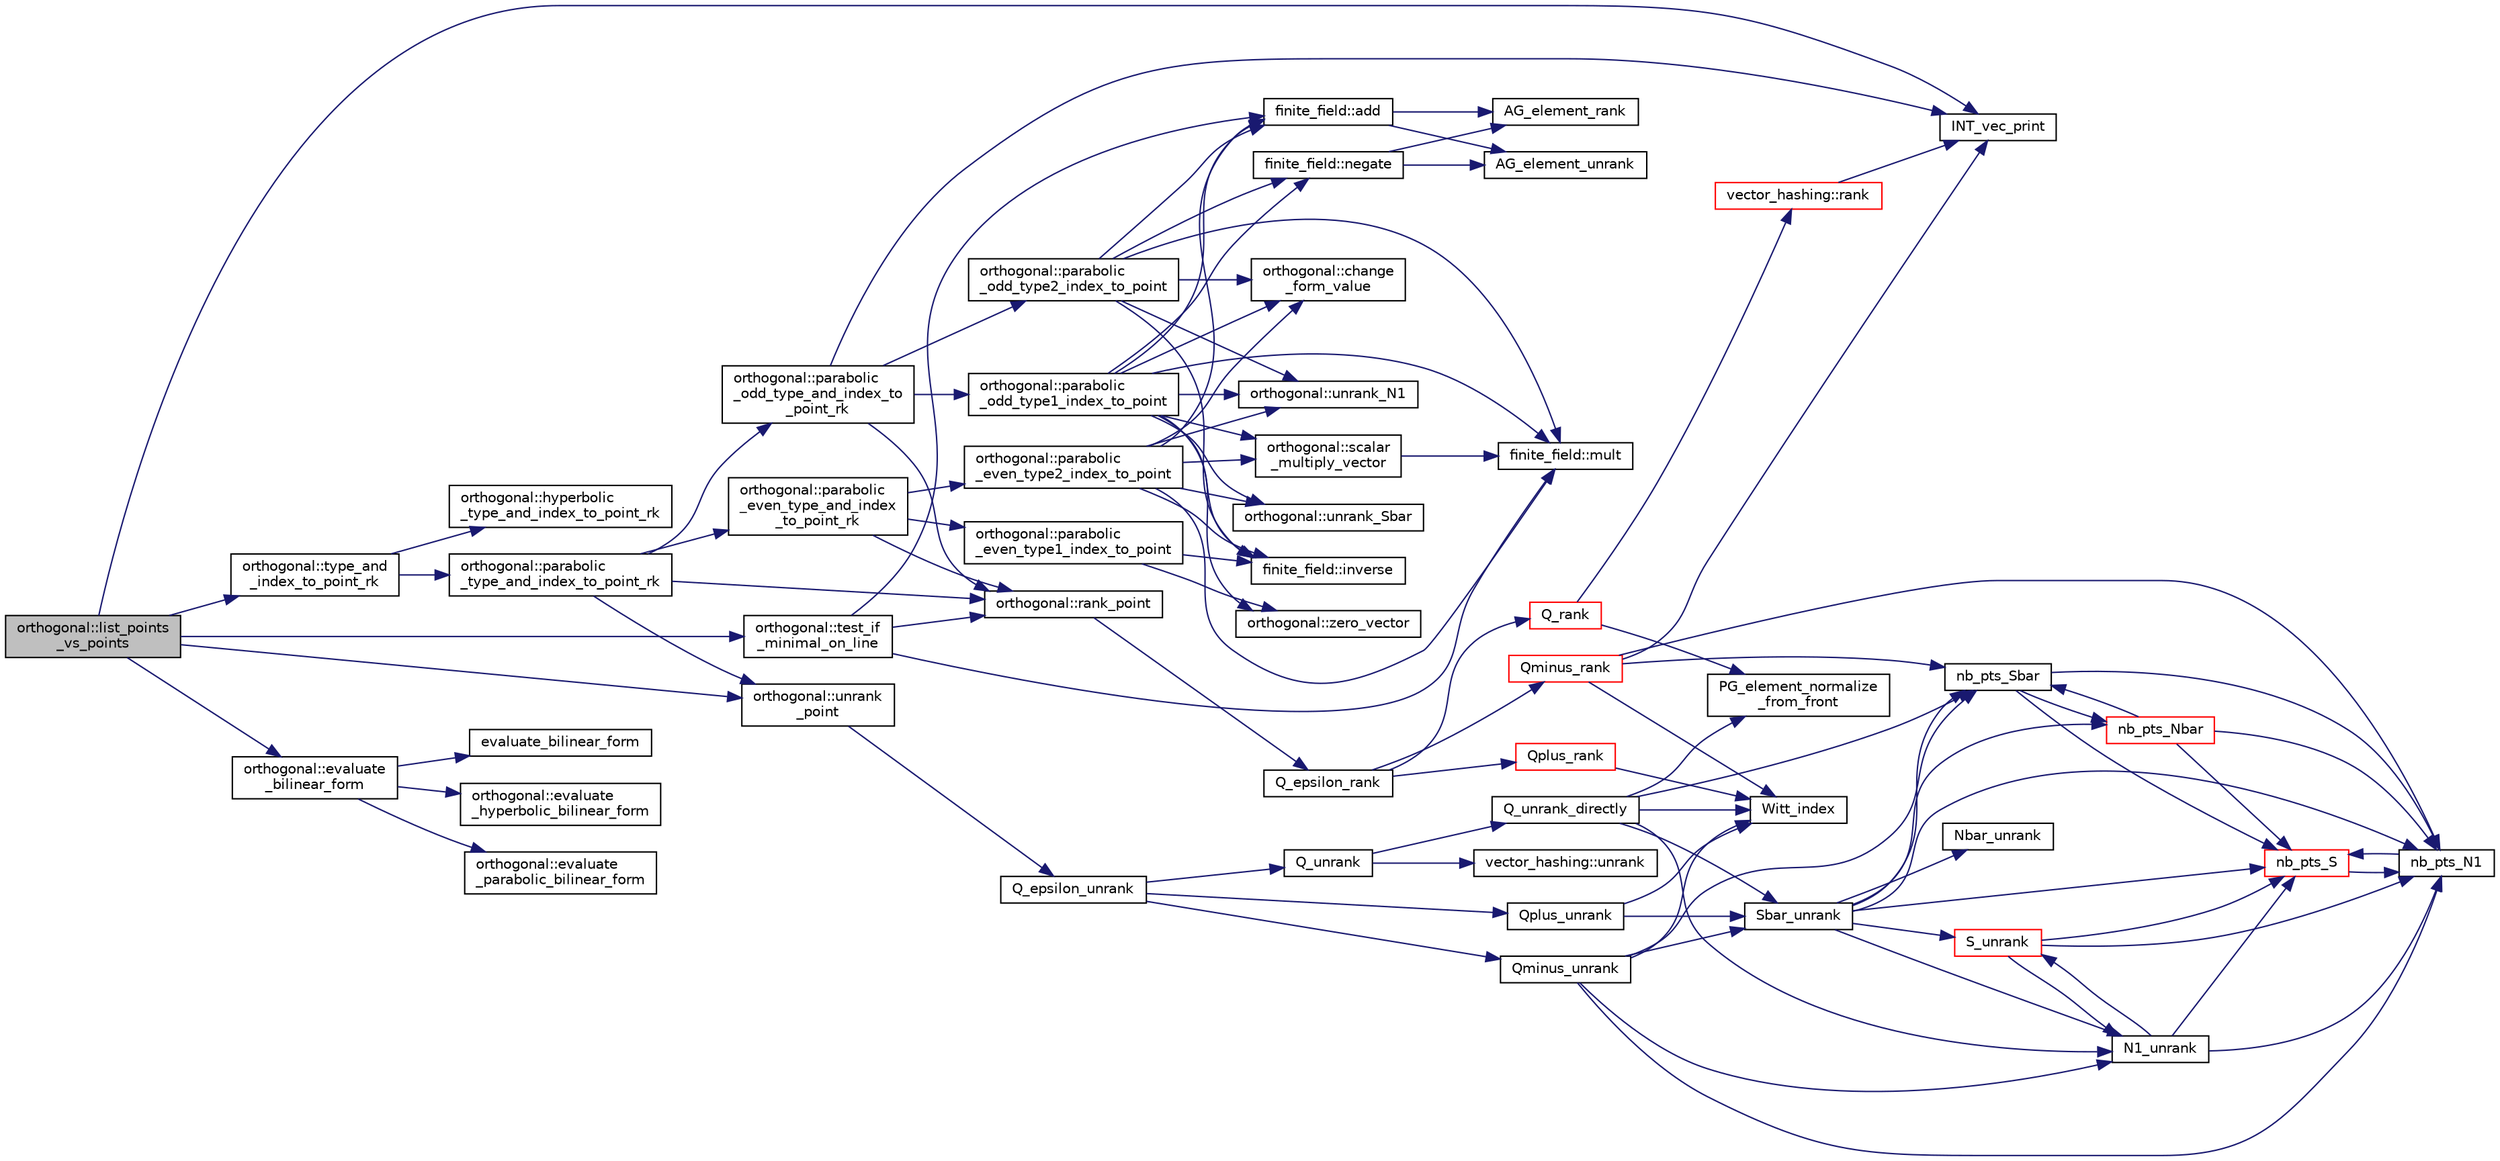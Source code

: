 digraph "orthogonal::list_points_vs_points"
{
  edge [fontname="Helvetica",fontsize="10",labelfontname="Helvetica",labelfontsize="10"];
  node [fontname="Helvetica",fontsize="10",shape=record];
  rankdir="LR";
  Node11740 [label="orthogonal::list_points\l_vs_points",height=0.2,width=0.4,color="black", fillcolor="grey75", style="filled", fontcolor="black"];
  Node11740 -> Node11741 [color="midnightblue",fontsize="10",style="solid",fontname="Helvetica"];
  Node11741 [label="orthogonal::type_and\l_index_to_point_rk",height=0.2,width=0.4,color="black", fillcolor="white", style="filled",URL="$d7/daa/classorthogonal.html#a319ef460cdfe3247d336c3fb482901eb"];
  Node11741 -> Node11742 [color="midnightblue",fontsize="10",style="solid",fontname="Helvetica"];
  Node11742 [label="orthogonal::hyperbolic\l_type_and_index_to_point_rk",height=0.2,width=0.4,color="black", fillcolor="white", style="filled",URL="$d7/daa/classorthogonal.html#af31cd843ff2e6eb4fe1ba9c49e62d1b8"];
  Node11741 -> Node11743 [color="midnightblue",fontsize="10",style="solid",fontname="Helvetica"];
  Node11743 [label="orthogonal::parabolic\l_type_and_index_to_point_rk",height=0.2,width=0.4,color="black", fillcolor="white", style="filled",URL="$d7/daa/classorthogonal.html#a67c316cf01b382762e6ac372f522d106"];
  Node11743 -> Node11744 [color="midnightblue",fontsize="10",style="solid",fontname="Helvetica"];
  Node11744 [label="orthogonal::unrank\l_point",height=0.2,width=0.4,color="black", fillcolor="white", style="filled",URL="$d7/daa/classorthogonal.html#ab655117100f7c66c19817b84ac5ac0a0"];
  Node11744 -> Node11745 [color="midnightblue",fontsize="10",style="solid",fontname="Helvetica"];
  Node11745 [label="Q_epsilon_unrank",height=0.2,width=0.4,color="black", fillcolor="white", style="filled",URL="$d4/d67/geometry_8h.html#af162c4d30d4a6528299e37551c353e7b"];
  Node11745 -> Node11746 [color="midnightblue",fontsize="10",style="solid",fontname="Helvetica"];
  Node11746 [label="Q_unrank",height=0.2,width=0.4,color="black", fillcolor="white", style="filled",URL="$db/da0/lib_2foundations_2geometry_2orthogonal__points_8_c.html#a6d02923d5b54ef796934e753e6f5b65b"];
  Node11746 -> Node11747 [color="midnightblue",fontsize="10",style="solid",fontname="Helvetica"];
  Node11747 [label="vector_hashing::unrank",height=0.2,width=0.4,color="black", fillcolor="white", style="filled",URL="$d8/daa/classvector__hashing.html#abbebd3a96a6d27a34b9b49af99e2ed3d"];
  Node11746 -> Node11748 [color="midnightblue",fontsize="10",style="solid",fontname="Helvetica"];
  Node11748 [label="Q_unrank_directly",height=0.2,width=0.4,color="black", fillcolor="white", style="filled",URL="$db/da0/lib_2foundations_2geometry_2orthogonal__points_8_c.html#a105e7e72249e78fcf0785c69099d90ce"];
  Node11748 -> Node11749 [color="midnightblue",fontsize="10",style="solid",fontname="Helvetica"];
  Node11749 [label="Witt_index",height=0.2,width=0.4,color="black", fillcolor="white", style="filled",URL="$db/da0/lib_2foundations_2geometry_2orthogonal__points_8_c.html#ab3483ecb9859a6758f82b5327da50534"];
  Node11748 -> Node11750 [color="midnightblue",fontsize="10",style="solid",fontname="Helvetica"];
  Node11750 [label="nb_pts_Sbar",height=0.2,width=0.4,color="black", fillcolor="white", style="filled",URL="$db/da0/lib_2foundations_2geometry_2orthogonal__points_8_c.html#a986dda26505c9934c771578b084f67cc"];
  Node11750 -> Node11751 [color="midnightblue",fontsize="10",style="solid",fontname="Helvetica"];
  Node11751 [label="nb_pts_S",height=0.2,width=0.4,color="red", fillcolor="white", style="filled",URL="$db/da0/lib_2foundations_2geometry_2orthogonal__points_8_c.html#a9bc3dec6e722644d182738102c3e04f3"];
  Node11751 -> Node11753 [color="midnightblue",fontsize="10",style="solid",fontname="Helvetica"];
  Node11753 [label="nb_pts_N1",height=0.2,width=0.4,color="black", fillcolor="white", style="filled",URL="$db/da0/lib_2foundations_2geometry_2orthogonal__points_8_c.html#ae0f2e1c76523db67b4ec9629ccc35bc6"];
  Node11753 -> Node11751 [color="midnightblue",fontsize="10",style="solid",fontname="Helvetica"];
  Node11750 -> Node11754 [color="midnightblue",fontsize="10",style="solid",fontname="Helvetica"];
  Node11754 [label="nb_pts_Nbar",height=0.2,width=0.4,color="red", fillcolor="white", style="filled",URL="$db/da0/lib_2foundations_2geometry_2orthogonal__points_8_c.html#a51b4684a176c6841fd3cd6c34c684c2c"];
  Node11754 -> Node11750 [color="midnightblue",fontsize="10",style="solid",fontname="Helvetica"];
  Node11754 -> Node11751 [color="midnightblue",fontsize="10",style="solid",fontname="Helvetica"];
  Node11754 -> Node11753 [color="midnightblue",fontsize="10",style="solid",fontname="Helvetica"];
  Node11750 -> Node11753 [color="midnightblue",fontsize="10",style="solid",fontname="Helvetica"];
  Node11748 -> Node11755 [color="midnightblue",fontsize="10",style="solid",fontname="Helvetica"];
  Node11755 [label="Sbar_unrank",height=0.2,width=0.4,color="black", fillcolor="white", style="filled",URL="$db/da0/lib_2foundations_2geometry_2orthogonal__points_8_c.html#a65d9b9ccfff12dd92f4f4e8360701c98"];
  Node11755 -> Node11750 [color="midnightblue",fontsize="10",style="solid",fontname="Helvetica"];
  Node11755 -> Node11751 [color="midnightblue",fontsize="10",style="solid",fontname="Helvetica"];
  Node11755 -> Node11756 [color="midnightblue",fontsize="10",style="solid",fontname="Helvetica"];
  Node11756 [label="S_unrank",height=0.2,width=0.4,color="red", fillcolor="white", style="filled",URL="$db/da0/lib_2foundations_2geometry_2orthogonal__points_8_c.html#a18964a35af25f1b4a85f4eaeb1543d92"];
  Node11756 -> Node11751 [color="midnightblue",fontsize="10",style="solid",fontname="Helvetica"];
  Node11756 -> Node11753 [color="midnightblue",fontsize="10",style="solid",fontname="Helvetica"];
  Node11756 -> Node11758 [color="midnightblue",fontsize="10",style="solid",fontname="Helvetica"];
  Node11758 [label="N1_unrank",height=0.2,width=0.4,color="black", fillcolor="white", style="filled",URL="$db/da0/lib_2foundations_2geometry_2orthogonal__points_8_c.html#aa9427e27f7f207c1baff3a34cc5d78cf"];
  Node11758 -> Node11751 [color="midnightblue",fontsize="10",style="solid",fontname="Helvetica"];
  Node11758 -> Node11753 [color="midnightblue",fontsize="10",style="solid",fontname="Helvetica"];
  Node11758 -> Node11756 [color="midnightblue",fontsize="10",style="solid",fontname="Helvetica"];
  Node11755 -> Node11754 [color="midnightblue",fontsize="10",style="solid",fontname="Helvetica"];
  Node11755 -> Node11753 [color="midnightblue",fontsize="10",style="solid",fontname="Helvetica"];
  Node11755 -> Node11762 [color="midnightblue",fontsize="10",style="solid",fontname="Helvetica"];
  Node11762 [label="Nbar_unrank",height=0.2,width=0.4,color="black", fillcolor="white", style="filled",URL="$db/da0/lib_2foundations_2geometry_2orthogonal__points_8_c.html#ad641d8fb061c898a2c18266e263fb278"];
  Node11755 -> Node11758 [color="midnightblue",fontsize="10",style="solid",fontname="Helvetica"];
  Node11748 -> Node11763 [color="midnightblue",fontsize="10",style="solid",fontname="Helvetica"];
  Node11763 [label="PG_element_normalize\l_from_front",height=0.2,width=0.4,color="black", fillcolor="white", style="filled",URL="$d4/d67/geometry_8h.html#af675caf5f9975573455c8d93cb56bf95"];
  Node11748 -> Node11758 [color="midnightblue",fontsize="10",style="solid",fontname="Helvetica"];
  Node11745 -> Node11764 [color="midnightblue",fontsize="10",style="solid",fontname="Helvetica"];
  Node11764 [label="Qplus_unrank",height=0.2,width=0.4,color="black", fillcolor="white", style="filled",URL="$db/da0/lib_2foundations_2geometry_2orthogonal__points_8_c.html#ad50512edd586919700e033744b4a03c8"];
  Node11764 -> Node11749 [color="midnightblue",fontsize="10",style="solid",fontname="Helvetica"];
  Node11764 -> Node11755 [color="midnightblue",fontsize="10",style="solid",fontname="Helvetica"];
  Node11745 -> Node11765 [color="midnightblue",fontsize="10",style="solid",fontname="Helvetica"];
  Node11765 [label="Qminus_unrank",height=0.2,width=0.4,color="black", fillcolor="white", style="filled",URL="$db/da0/lib_2foundations_2geometry_2orthogonal__points_8_c.html#ac2dd18f435ab479095b836a483c12c7d"];
  Node11765 -> Node11749 [color="midnightblue",fontsize="10",style="solid",fontname="Helvetica"];
  Node11765 -> Node11750 [color="midnightblue",fontsize="10",style="solid",fontname="Helvetica"];
  Node11765 -> Node11755 [color="midnightblue",fontsize="10",style="solid",fontname="Helvetica"];
  Node11765 -> Node11753 [color="midnightblue",fontsize="10",style="solid",fontname="Helvetica"];
  Node11765 -> Node11758 [color="midnightblue",fontsize="10",style="solid",fontname="Helvetica"];
  Node11743 -> Node11766 [color="midnightblue",fontsize="10",style="solid",fontname="Helvetica"];
  Node11766 [label="orthogonal::rank_point",height=0.2,width=0.4,color="black", fillcolor="white", style="filled",URL="$d7/daa/classorthogonal.html#adb4f1528590a804b3c011a68c9ebf655"];
  Node11766 -> Node11767 [color="midnightblue",fontsize="10",style="solid",fontname="Helvetica"];
  Node11767 [label="Q_epsilon_rank",height=0.2,width=0.4,color="black", fillcolor="white", style="filled",URL="$d4/d67/geometry_8h.html#a0949e1151174e2988aa697cb31942e97"];
  Node11767 -> Node11768 [color="midnightblue",fontsize="10",style="solid",fontname="Helvetica"];
  Node11768 [label="Q_rank",height=0.2,width=0.4,color="red", fillcolor="white", style="filled",URL="$db/da0/lib_2foundations_2geometry_2orthogonal__points_8_c.html#ad2671f4db3224df1e22494b9d946375e"];
  Node11768 -> Node11763 [color="midnightblue",fontsize="10",style="solid",fontname="Helvetica"];
  Node11768 -> Node11769 [color="midnightblue",fontsize="10",style="solid",fontname="Helvetica"];
  Node11769 [label="vector_hashing::rank",height=0.2,width=0.4,color="red", fillcolor="white", style="filled",URL="$d8/daa/classvector__hashing.html#a4879796cc2ade5fcef891747909ec710"];
  Node11769 -> Node11774 [color="midnightblue",fontsize="10",style="solid",fontname="Helvetica"];
  Node11774 [label="INT_vec_print",height=0.2,width=0.4,color="black", fillcolor="white", style="filled",URL="$df/dbf/sajeeb_8_c.html#a79a5901af0b47dd0d694109543c027fe"];
  Node11767 -> Node11784 [color="midnightblue",fontsize="10",style="solid",fontname="Helvetica"];
  Node11784 [label="Qplus_rank",height=0.2,width=0.4,color="red", fillcolor="white", style="filled",URL="$db/da0/lib_2foundations_2geometry_2orthogonal__points_8_c.html#aaa1be357d007a845ce2866169d63afb7"];
  Node11784 -> Node11749 [color="midnightblue",fontsize="10",style="solid",fontname="Helvetica"];
  Node11767 -> Node11785 [color="midnightblue",fontsize="10",style="solid",fontname="Helvetica"];
  Node11785 [label="Qminus_rank",height=0.2,width=0.4,color="red", fillcolor="white", style="filled",URL="$db/da0/lib_2foundations_2geometry_2orthogonal__points_8_c.html#aec3e3dad3c2c12fa081edab0af2cb91a"];
  Node11785 -> Node11749 [color="midnightblue",fontsize="10",style="solid",fontname="Helvetica"];
  Node11785 -> Node11774 [color="midnightblue",fontsize="10",style="solid",fontname="Helvetica"];
  Node11785 -> Node11750 [color="midnightblue",fontsize="10",style="solid",fontname="Helvetica"];
  Node11785 -> Node11753 [color="midnightblue",fontsize="10",style="solid",fontname="Helvetica"];
  Node11743 -> Node11787 [color="midnightblue",fontsize="10",style="solid",fontname="Helvetica"];
  Node11787 [label="orthogonal::parabolic\l_even_type_and_index\l_to_point_rk",height=0.2,width=0.4,color="black", fillcolor="white", style="filled",URL="$d7/daa/classorthogonal.html#af43894039e8c5a8039f52b93dfa3ff77"];
  Node11787 -> Node11788 [color="midnightblue",fontsize="10",style="solid",fontname="Helvetica"];
  Node11788 [label="orthogonal::parabolic\l_even_type1_index_to_point",height=0.2,width=0.4,color="black", fillcolor="white", style="filled",URL="$d7/daa/classorthogonal.html#a6646754b896f772146faceaa4100403f"];
  Node11788 -> Node11789 [color="midnightblue",fontsize="10",style="solid",fontname="Helvetica"];
  Node11789 [label="orthogonal::zero_vector",height=0.2,width=0.4,color="black", fillcolor="white", style="filled",URL="$d7/daa/classorthogonal.html#ac549a3cc712c2e811ae33820f0ccd59a"];
  Node11788 -> Node11790 [color="midnightblue",fontsize="10",style="solid",fontname="Helvetica"];
  Node11790 [label="finite_field::inverse",height=0.2,width=0.4,color="black", fillcolor="white", style="filled",URL="$df/d5a/classfinite__field.html#a69f2a12c01e70b7ce2d115c5221c9cdd"];
  Node11787 -> Node11766 [color="midnightblue",fontsize="10",style="solid",fontname="Helvetica"];
  Node11787 -> Node11791 [color="midnightblue",fontsize="10",style="solid",fontname="Helvetica"];
  Node11791 [label="orthogonal::parabolic\l_even_type2_index_to_point",height=0.2,width=0.4,color="black", fillcolor="white", style="filled",URL="$d7/daa/classorthogonal.html#ac00a073ffe018536d0b07841b405533a"];
  Node11791 -> Node11792 [color="midnightblue",fontsize="10",style="solid",fontname="Helvetica"];
  Node11792 [label="orthogonal::unrank_N1",height=0.2,width=0.4,color="black", fillcolor="white", style="filled",URL="$d7/daa/classorthogonal.html#ac39ac9cea140f569c2b78ad01310b4b6"];
  Node11791 -> Node11793 [color="midnightblue",fontsize="10",style="solid",fontname="Helvetica"];
  Node11793 [label="orthogonal::change\l_form_value",height=0.2,width=0.4,color="black", fillcolor="white", style="filled",URL="$d7/daa/classorthogonal.html#a981c26d4b73e152cd884f0b969a581bf"];
  Node11791 -> Node11794 [color="midnightblue",fontsize="10",style="solid",fontname="Helvetica"];
  Node11794 [label="orthogonal::unrank_Sbar",height=0.2,width=0.4,color="black", fillcolor="white", style="filled",URL="$d7/daa/classorthogonal.html#af5dc4e991f79be6bfdce4325648e037a"];
  Node11791 -> Node11795 [color="midnightblue",fontsize="10",style="solid",fontname="Helvetica"];
  Node11795 [label="orthogonal::scalar\l_multiply_vector",height=0.2,width=0.4,color="black", fillcolor="white", style="filled",URL="$d7/daa/classorthogonal.html#aa09d1376cd2f6bd9a3dbc05d2e300345"];
  Node11795 -> Node11796 [color="midnightblue",fontsize="10",style="solid",fontname="Helvetica"];
  Node11796 [label="finite_field::mult",height=0.2,width=0.4,color="black", fillcolor="white", style="filled",URL="$df/d5a/classfinite__field.html#a24fb5917aa6d4d656fd855b7f44a13b0"];
  Node11791 -> Node11790 [color="midnightblue",fontsize="10",style="solid",fontname="Helvetica"];
  Node11791 -> Node11796 [color="midnightblue",fontsize="10",style="solid",fontname="Helvetica"];
  Node11791 -> Node11797 [color="midnightblue",fontsize="10",style="solid",fontname="Helvetica"];
  Node11797 [label="finite_field::add",height=0.2,width=0.4,color="black", fillcolor="white", style="filled",URL="$df/d5a/classfinite__field.html#a8f12328a27500f3c7be0c849ebbc9d14"];
  Node11797 -> Node11798 [color="midnightblue",fontsize="10",style="solid",fontname="Helvetica"];
  Node11798 [label="AG_element_unrank",height=0.2,width=0.4,color="black", fillcolor="white", style="filled",URL="$d4/d67/geometry_8h.html#a4a33b86c87b2879b97cfa1327abe2885"];
  Node11797 -> Node11799 [color="midnightblue",fontsize="10",style="solid",fontname="Helvetica"];
  Node11799 [label="AG_element_rank",height=0.2,width=0.4,color="black", fillcolor="white", style="filled",URL="$d4/d67/geometry_8h.html#ab2ac908d07dd8038fd996e26bdc75c17"];
  Node11743 -> Node11800 [color="midnightblue",fontsize="10",style="solid",fontname="Helvetica"];
  Node11800 [label="orthogonal::parabolic\l_odd_type_and_index_to\l_point_rk",height=0.2,width=0.4,color="black", fillcolor="white", style="filled",URL="$d7/daa/classorthogonal.html#aac70113614b52601e38b3ce8cbffbc9a"];
  Node11800 -> Node11801 [color="midnightblue",fontsize="10",style="solid",fontname="Helvetica"];
  Node11801 [label="orthogonal::parabolic\l_odd_type1_index_to_point",height=0.2,width=0.4,color="black", fillcolor="white", style="filled",URL="$d7/daa/classorthogonal.html#a90ae2eb18659cb8dcd94eafc0b4eccf7"];
  Node11801 -> Node11792 [color="midnightblue",fontsize="10",style="solid",fontname="Helvetica"];
  Node11801 -> Node11802 [color="midnightblue",fontsize="10",style="solid",fontname="Helvetica"];
  Node11802 [label="finite_field::negate",height=0.2,width=0.4,color="black", fillcolor="white", style="filled",URL="$df/d5a/classfinite__field.html#aa9d798298f25d4a9262b5bc5f1733e31"];
  Node11802 -> Node11798 [color="midnightblue",fontsize="10",style="solid",fontname="Helvetica"];
  Node11802 -> Node11799 [color="midnightblue",fontsize="10",style="solid",fontname="Helvetica"];
  Node11801 -> Node11793 [color="midnightblue",fontsize="10",style="solid",fontname="Helvetica"];
  Node11801 -> Node11796 [color="midnightblue",fontsize="10",style="solid",fontname="Helvetica"];
  Node11801 -> Node11790 [color="midnightblue",fontsize="10",style="solid",fontname="Helvetica"];
  Node11801 -> Node11789 [color="midnightblue",fontsize="10",style="solid",fontname="Helvetica"];
  Node11801 -> Node11794 [color="midnightblue",fontsize="10",style="solid",fontname="Helvetica"];
  Node11801 -> Node11795 [color="midnightblue",fontsize="10",style="solid",fontname="Helvetica"];
  Node11801 -> Node11797 [color="midnightblue",fontsize="10",style="solid",fontname="Helvetica"];
  Node11800 -> Node11774 [color="midnightblue",fontsize="10",style="solid",fontname="Helvetica"];
  Node11800 -> Node11766 [color="midnightblue",fontsize="10",style="solid",fontname="Helvetica"];
  Node11800 -> Node11803 [color="midnightblue",fontsize="10",style="solid",fontname="Helvetica"];
  Node11803 [label="orthogonal::parabolic\l_odd_type2_index_to_point",height=0.2,width=0.4,color="black", fillcolor="white", style="filled",URL="$d7/daa/classorthogonal.html#a7bbc04bb592d92a5dc35b77f33811fe0"];
  Node11803 -> Node11792 [color="midnightblue",fontsize="10",style="solid",fontname="Helvetica"];
  Node11803 -> Node11802 [color="midnightblue",fontsize="10",style="solid",fontname="Helvetica"];
  Node11803 -> Node11793 [color="midnightblue",fontsize="10",style="solid",fontname="Helvetica"];
  Node11803 -> Node11796 [color="midnightblue",fontsize="10",style="solid",fontname="Helvetica"];
  Node11803 -> Node11790 [color="midnightblue",fontsize="10",style="solid",fontname="Helvetica"];
  Node11803 -> Node11797 [color="midnightblue",fontsize="10",style="solid",fontname="Helvetica"];
  Node11740 -> Node11744 [color="midnightblue",fontsize="10",style="solid",fontname="Helvetica"];
  Node11740 -> Node11774 [color="midnightblue",fontsize="10",style="solid",fontname="Helvetica"];
  Node11740 -> Node11804 [color="midnightblue",fontsize="10",style="solid",fontname="Helvetica"];
  Node11804 [label="orthogonal::evaluate\l_bilinear_form",height=0.2,width=0.4,color="black", fillcolor="white", style="filled",URL="$d7/daa/classorthogonal.html#a1cb22ce04ab60e22852f610ec3fe5c98"];
  Node11804 -> Node11805 [color="midnightblue",fontsize="10",style="solid",fontname="Helvetica"];
  Node11805 [label="orthogonal::evaluate\l_hyperbolic_bilinear_form",height=0.2,width=0.4,color="black", fillcolor="white", style="filled",URL="$d7/daa/classorthogonal.html#a839dc01b1c59a23b054ccf70c00cc9c9"];
  Node11804 -> Node11806 [color="midnightblue",fontsize="10",style="solid",fontname="Helvetica"];
  Node11806 [label="orthogonal::evaluate\l_parabolic_bilinear_form",height=0.2,width=0.4,color="black", fillcolor="white", style="filled",URL="$d7/daa/classorthogonal.html#a8ee79da4c853cd384a0028cbebbbe0ee"];
  Node11804 -> Node11807 [color="midnightblue",fontsize="10",style="solid",fontname="Helvetica"];
  Node11807 [label="evaluate_bilinear_form",height=0.2,width=0.4,color="black", fillcolor="white", style="filled",URL="$d4/d67/geometry_8h.html#ab6f6bfa144b4d2700e3ed27497d83d5f"];
  Node11740 -> Node11808 [color="midnightblue",fontsize="10",style="solid",fontname="Helvetica"];
  Node11808 [label="orthogonal::test_if\l_minimal_on_line",height=0.2,width=0.4,color="black", fillcolor="white", style="filled",URL="$d7/daa/classorthogonal.html#ac1c98fb2e2bea810ab68ccc3097528b1"];
  Node11808 -> Node11766 [color="midnightblue",fontsize="10",style="solid",fontname="Helvetica"];
  Node11808 -> Node11797 [color="midnightblue",fontsize="10",style="solid",fontname="Helvetica"];
  Node11808 -> Node11796 [color="midnightblue",fontsize="10",style="solid",fontname="Helvetica"];
}
